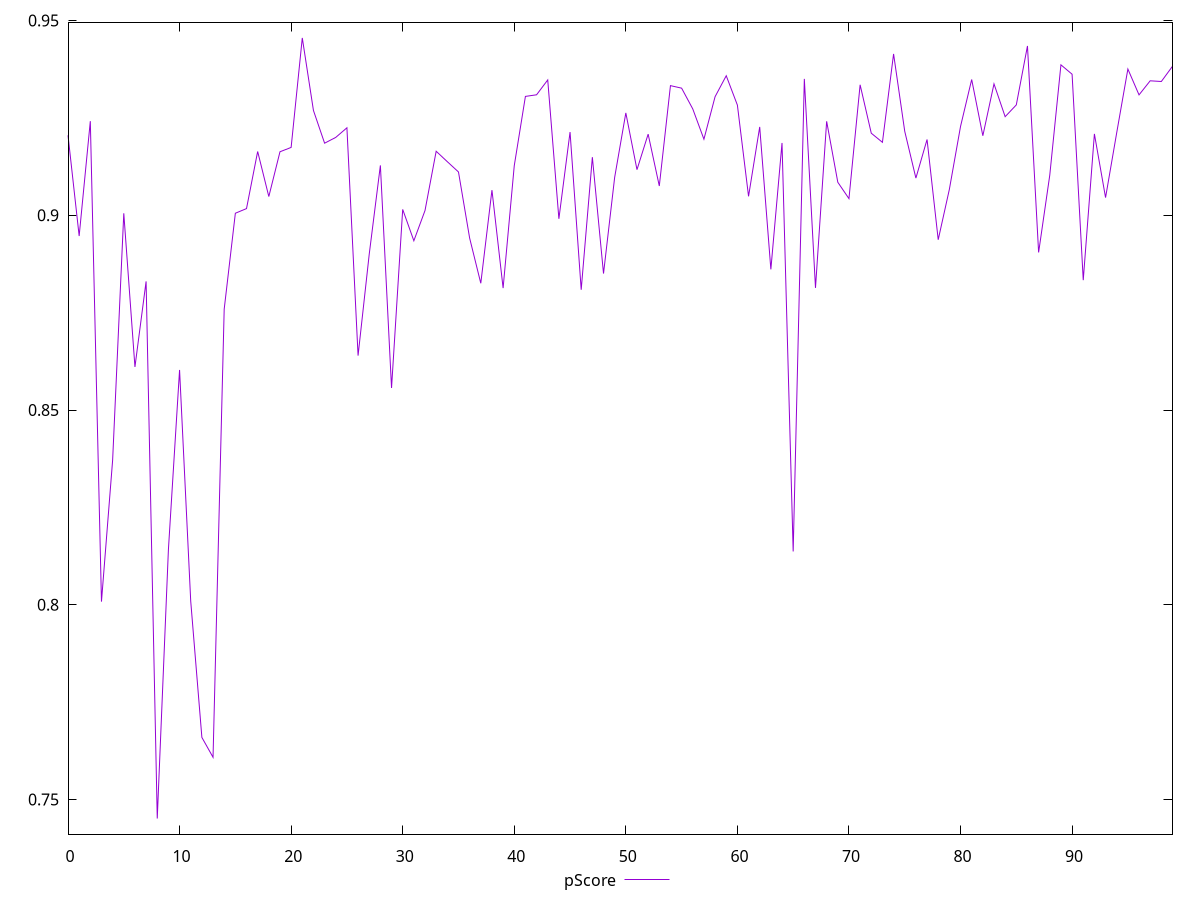 reset

$pScore <<EOF
0 0.9205414494599583
1 0.894695990882368
2 0.9241779406866908
3 0.800828736468933
4 0.8371318462193614
5 0.9005200883769484
6 0.8610812607906563
7 0.8830403331944402
8 0.7451463050963676
9 0.814183884820246
10 0.8603099842551213
11 0.8009455715174137
12 0.7659650017372321
13 0.7608631239745581
14 0.8759075123458556
15 0.9005375299175287
16 0.9017291470538904
17 0.9163907615396459
18 0.9048211475699971
19 0.9163199600543045
20 0.9174385768837827
21 0.9455494824503972
22 0.9269199734520518
23 0.9185207608190323
24 0.9200086890987493
25 0.9224721345247033
26 0.8639873285694262
27 0.8900233976166323
28 0.9128197919302409
29 0.8556819079667184
30 0.9015212072447025
31 0.8934721203661045
32 0.9012379558538199
33 0.9164509605573287
34 0.9137682950920117
35 0.9111309832131083
36 0.8941583542813534
37 0.8825573332072914
38 0.9064774883166133
39 0.8813225363280156
40 0.9127520598008054
41 0.9305315018514122
42 0.9309463295873281
43 0.9347611733563181
44 0.8991121521095011
45 0.9213740008699813
46 0.8808992840438319
47 0.9149291404481275
48 0.8850508650371517
49 0.9097623805946515
50 0.9262919918397134
51 0.9117246687517674
52 0.9208463681214485
53 0.9075363528659963
54 0.9332981755864727
55 0.9326493537556672
56 0.927315284925402
57 0.9195459577099436
58 0.930459481970558
59 0.9358362865000667
60 0.9282952134006413
61 0.904885197977163
62 0.9226920326910473
63 0.8861234379611547
64 0.9185784848932979
65 0.8137019252151692
66 0.9350236147607928
67 0.8813744130754391
68 0.9241382404060912
69 0.9084928776741887
70 0.9042848296536273
71 0.9335133227803817
72 0.9210859946838291
73 0.9187443662103331
74 0.9414364962650784
75 0.9215696935717039
76 0.9095596532380995
77 0.9194695117048786
78 0.8937351041835184
79 0.9066733914181904
80 0.922810598841806
81 0.9348703194634642
82 0.9204243185619874
83 0.9337495652091155
84 0.9253261134442091
85 0.9283504566764944
86 0.9434812211132929
87 0.8904741462360346
88 0.9103223699587573
89 0.9386360881956172
90 0.9362222337166394
91 0.8833606100718081
92 0.9209054857510712
93 0.9045565465027683
94 0.9212092840823012
95 0.9375556507413457
96 0.9309234105124045
97 0.9345372104179165
98 0.9343585634450637
99 0.9382717956771798
EOF

set key outside below
set xrange [0:99]
set yrange [0.741138241549287:0.9495575459974778]
set trange [0.741138241549287:0.9495575459974778]
set terminal svg size 640, 500 enhanced background rgb 'white'
set output "reprap/bootup-time/samples/pages+cached+noexternal+nomedia+nocss/pScore/values.svg"

plot $pScore title "pScore" with line

reset
